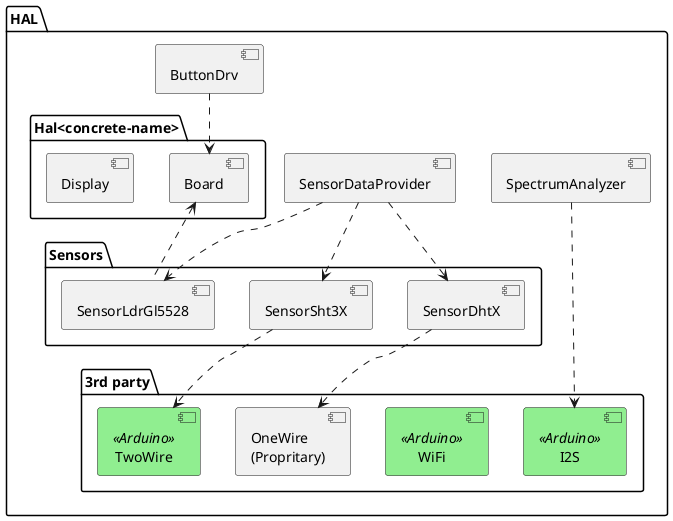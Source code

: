 @startuml

skinparam component {
    BackgroundColor<<Arduino>> Lightgreen
    BackgroundColor<<Future>> White
}

package "HAL" {

    component "SpectrumAnalyzer" as spectrumAnalyzer
    component "SensorDataProvider" as sensorDataProvider
    component "ButtonDrv" as buttonDrv

    package "Hal<concrete-name>" {
        component "Display" as display
        component "Board" as board
    }

    package "3rd party" as hal3rdParty {

        component "TwoWire" <<Arduino>> as twoWire
        component "WiFi" <<Arduino>> as wifi
        component "OneWire\n(Propritary)" as oneWire
        component "I2S" <<Arduino>> as i2s
    }

    package Sensors {
        component "SensorDhtX" as sensorDhtX
        component "SensorLdrGl5528" as sensorLdrGl5528
        component "SensorSht3X" as sensorSht3X
    }

    spectrumAnalyzer ...> i2s
    sensorDataProvider ..> sensorSht3X
    sensorDataProvider ..> sensorDhtX
    sensorDataProvider ..> sensorLdrGl5528
    buttonDrv ..> board

    sensorSht3X ..> twoWire
    sensorDhtX ..> oneWire
    sensorLdrGl5528 .u.> board
}

@enduml